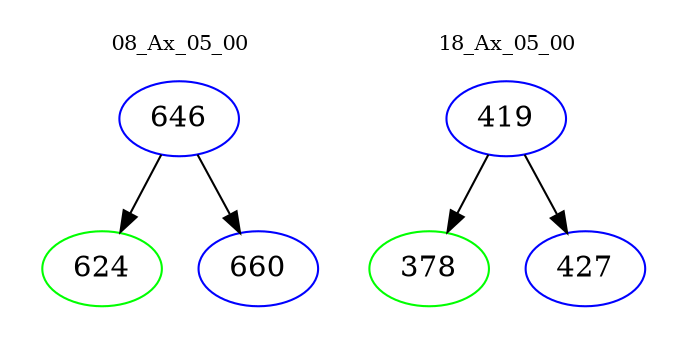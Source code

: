 digraph{
subgraph cluster_0 {
color = white
label = "08_Ax_05_00";
fontsize=10;
T0_646 [label="646", color="blue"]
T0_646 -> T0_624 [color="black"]
T0_624 [label="624", color="green"]
T0_646 -> T0_660 [color="black"]
T0_660 [label="660", color="blue"]
}
subgraph cluster_1 {
color = white
label = "18_Ax_05_00";
fontsize=10;
T1_419 [label="419", color="blue"]
T1_419 -> T1_378 [color="black"]
T1_378 [label="378", color="green"]
T1_419 -> T1_427 [color="black"]
T1_427 [label="427", color="blue"]
}
}

